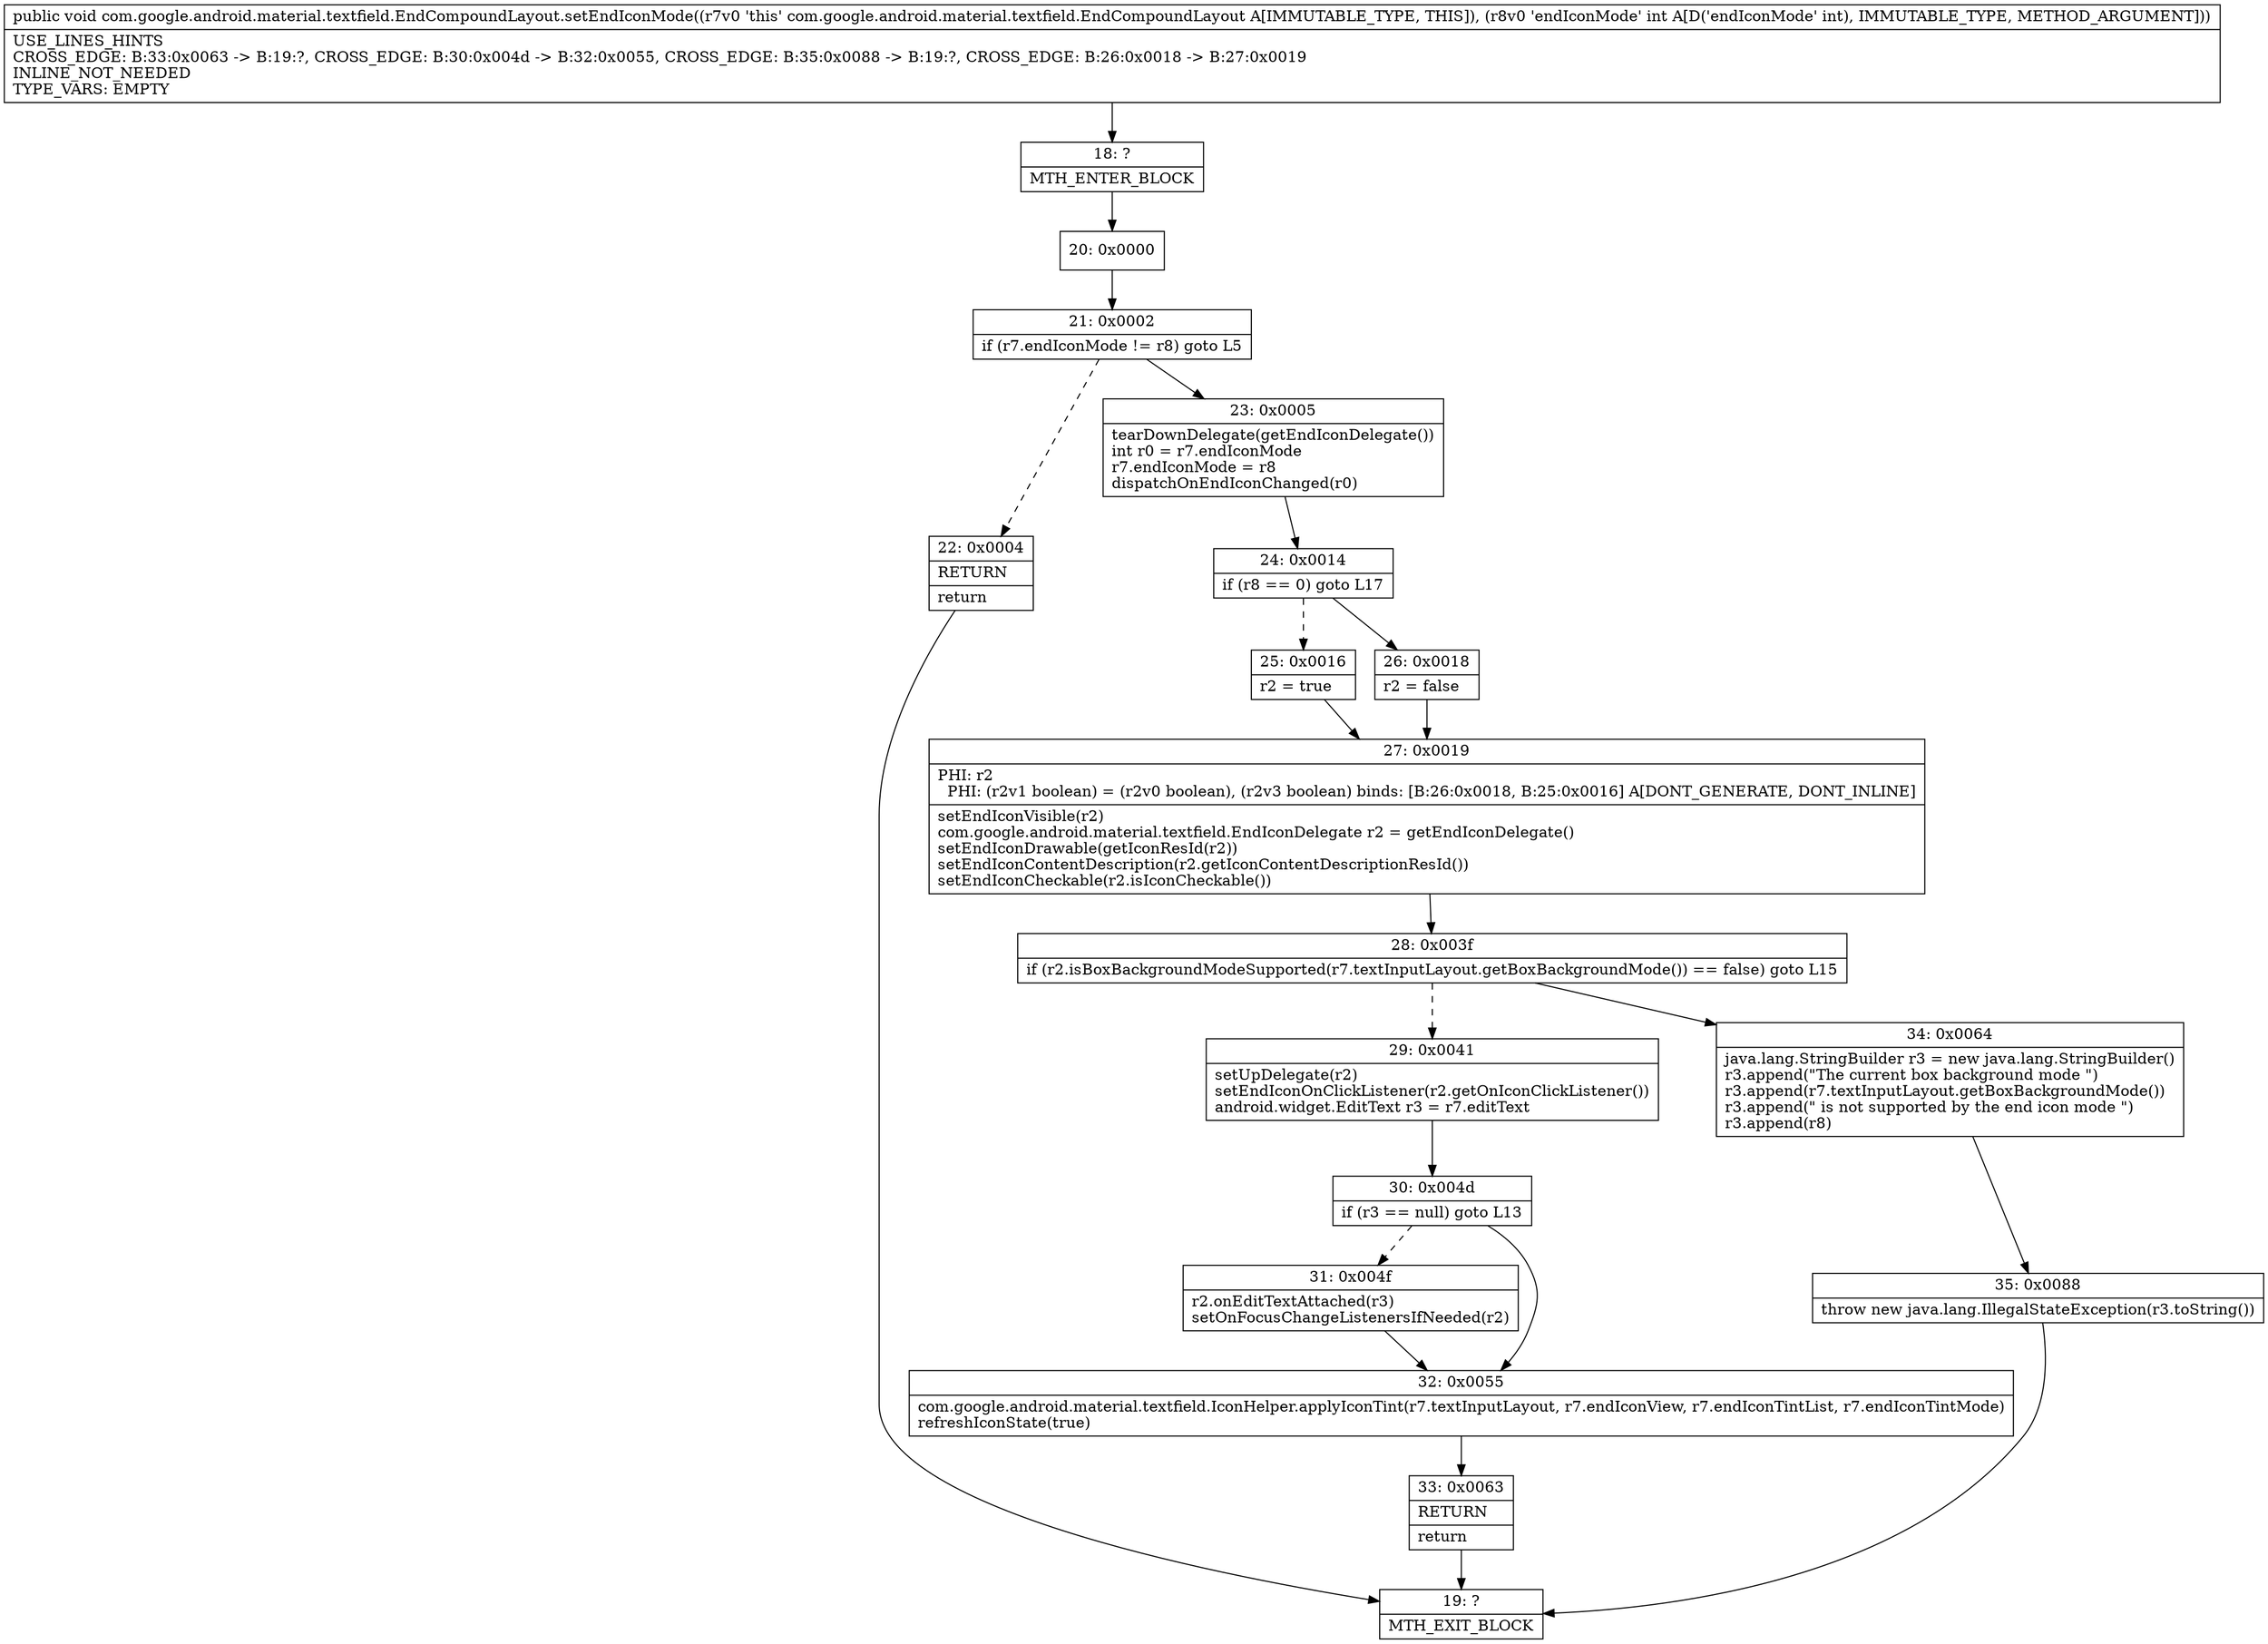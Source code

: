 digraph "CFG forcom.google.android.material.textfield.EndCompoundLayout.setEndIconMode(I)V" {
Node_18 [shape=record,label="{18\:\ ?|MTH_ENTER_BLOCK\l}"];
Node_20 [shape=record,label="{20\:\ 0x0000}"];
Node_21 [shape=record,label="{21\:\ 0x0002|if (r7.endIconMode != r8) goto L5\l}"];
Node_22 [shape=record,label="{22\:\ 0x0004|RETURN\l|return\l}"];
Node_19 [shape=record,label="{19\:\ ?|MTH_EXIT_BLOCK\l}"];
Node_23 [shape=record,label="{23\:\ 0x0005|tearDownDelegate(getEndIconDelegate())\lint r0 = r7.endIconMode\lr7.endIconMode = r8\ldispatchOnEndIconChanged(r0)\l}"];
Node_24 [shape=record,label="{24\:\ 0x0014|if (r8 == 0) goto L17\l}"];
Node_25 [shape=record,label="{25\:\ 0x0016|r2 = true\l}"];
Node_27 [shape=record,label="{27\:\ 0x0019|PHI: r2 \l  PHI: (r2v1 boolean) = (r2v0 boolean), (r2v3 boolean) binds: [B:26:0x0018, B:25:0x0016] A[DONT_GENERATE, DONT_INLINE]\l|setEndIconVisible(r2)\lcom.google.android.material.textfield.EndIconDelegate r2 = getEndIconDelegate()\lsetEndIconDrawable(getIconResId(r2))\lsetEndIconContentDescription(r2.getIconContentDescriptionResId())\lsetEndIconCheckable(r2.isIconCheckable())\l}"];
Node_28 [shape=record,label="{28\:\ 0x003f|if (r2.isBoxBackgroundModeSupported(r7.textInputLayout.getBoxBackgroundMode()) == false) goto L15\l}"];
Node_29 [shape=record,label="{29\:\ 0x0041|setUpDelegate(r2)\lsetEndIconOnClickListener(r2.getOnIconClickListener())\landroid.widget.EditText r3 = r7.editText\l}"];
Node_30 [shape=record,label="{30\:\ 0x004d|if (r3 == null) goto L13\l}"];
Node_31 [shape=record,label="{31\:\ 0x004f|r2.onEditTextAttached(r3)\lsetOnFocusChangeListenersIfNeeded(r2)\l}"];
Node_32 [shape=record,label="{32\:\ 0x0055|com.google.android.material.textfield.IconHelper.applyIconTint(r7.textInputLayout, r7.endIconView, r7.endIconTintList, r7.endIconTintMode)\lrefreshIconState(true)\l}"];
Node_33 [shape=record,label="{33\:\ 0x0063|RETURN\l|return\l}"];
Node_34 [shape=record,label="{34\:\ 0x0064|java.lang.StringBuilder r3 = new java.lang.StringBuilder()\lr3.append(\"The current box background mode \")\lr3.append(r7.textInputLayout.getBoxBackgroundMode())\lr3.append(\" is not supported by the end icon mode \")\lr3.append(r8)\l}"];
Node_35 [shape=record,label="{35\:\ 0x0088|throw new java.lang.IllegalStateException(r3.toString())\l}"];
Node_26 [shape=record,label="{26\:\ 0x0018|r2 = false\l}"];
MethodNode[shape=record,label="{public void com.google.android.material.textfield.EndCompoundLayout.setEndIconMode((r7v0 'this' com.google.android.material.textfield.EndCompoundLayout A[IMMUTABLE_TYPE, THIS]), (r8v0 'endIconMode' int A[D('endIconMode' int), IMMUTABLE_TYPE, METHOD_ARGUMENT]))  | USE_LINES_HINTS\lCROSS_EDGE: B:33:0x0063 \-\> B:19:?, CROSS_EDGE: B:30:0x004d \-\> B:32:0x0055, CROSS_EDGE: B:35:0x0088 \-\> B:19:?, CROSS_EDGE: B:26:0x0018 \-\> B:27:0x0019\lINLINE_NOT_NEEDED\lTYPE_VARS: EMPTY\l}"];
MethodNode -> Node_18;Node_18 -> Node_20;
Node_20 -> Node_21;
Node_21 -> Node_22[style=dashed];
Node_21 -> Node_23;
Node_22 -> Node_19;
Node_23 -> Node_24;
Node_24 -> Node_25[style=dashed];
Node_24 -> Node_26;
Node_25 -> Node_27;
Node_27 -> Node_28;
Node_28 -> Node_29[style=dashed];
Node_28 -> Node_34;
Node_29 -> Node_30;
Node_30 -> Node_31[style=dashed];
Node_30 -> Node_32;
Node_31 -> Node_32;
Node_32 -> Node_33;
Node_33 -> Node_19;
Node_34 -> Node_35;
Node_35 -> Node_19;
Node_26 -> Node_27;
}

